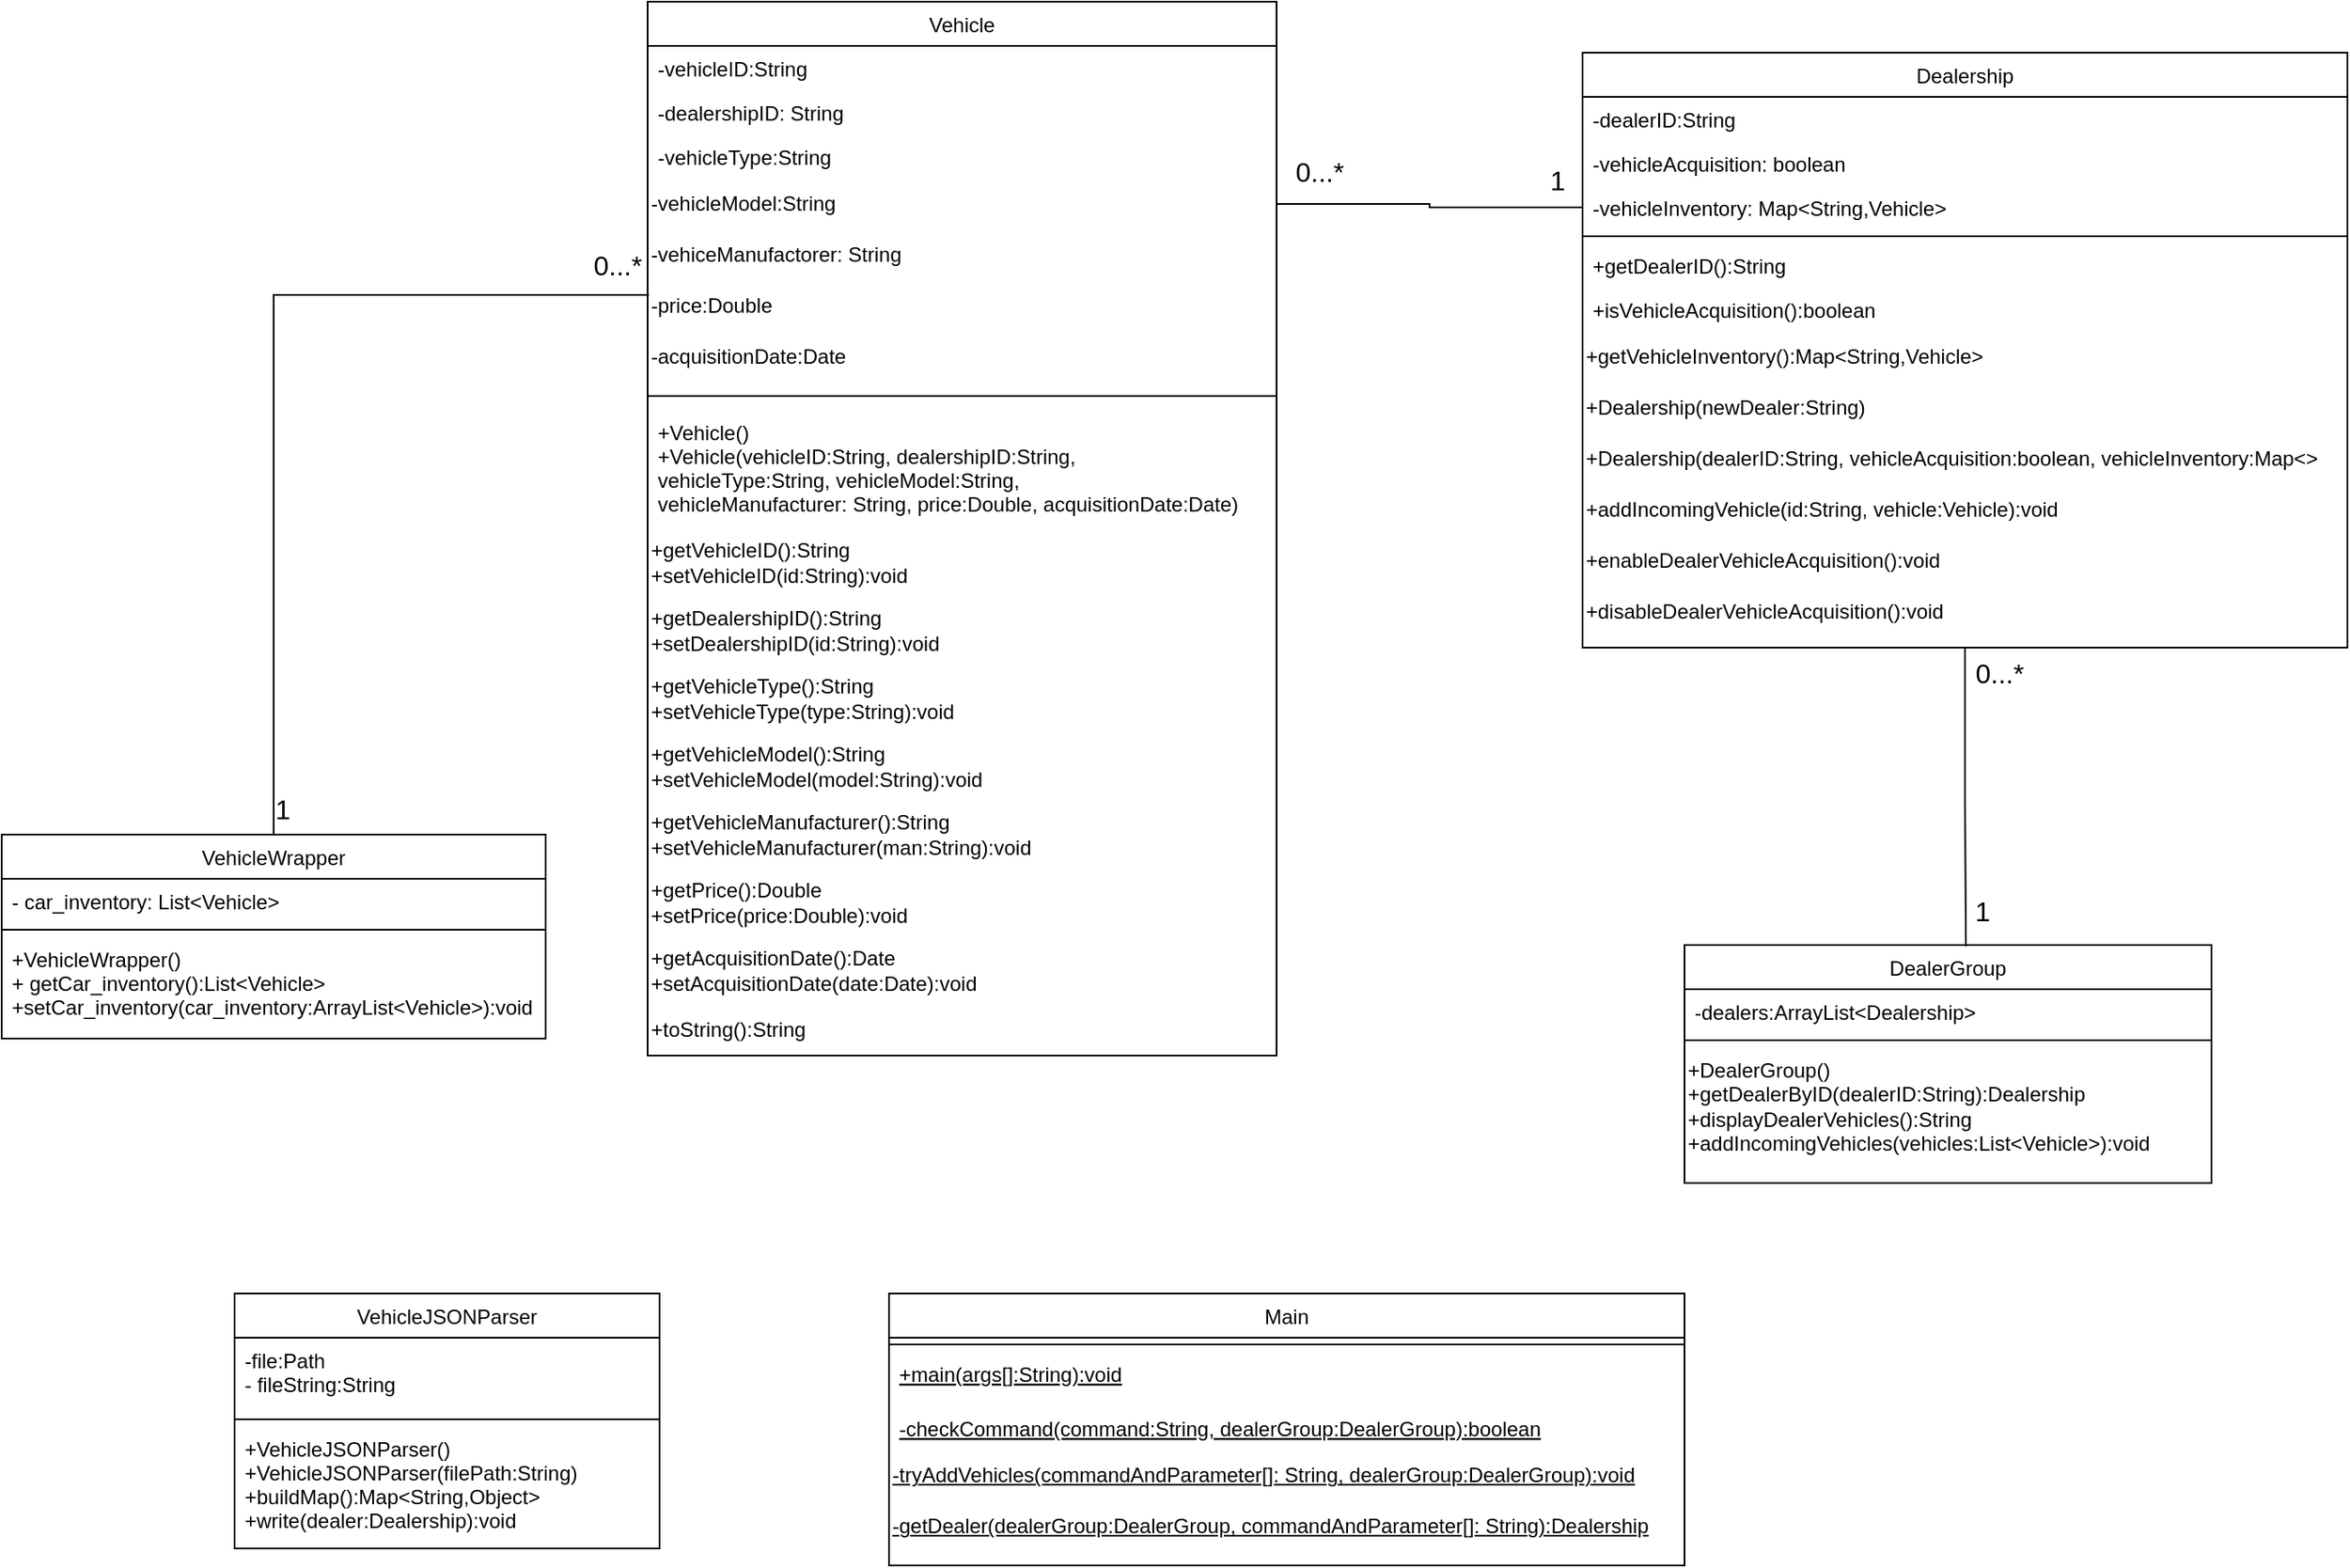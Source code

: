 <mxfile version="20.3.3" type="github">
  <diagram id="C5RBs43oDa-KdzZeNtuy" name="Page-1">
    <mxGraphModel dx="2903" dy="1094" grid="1" gridSize="10" guides="1" tooltips="1" connect="1" arrows="1" fold="1" page="1" pageScale="1" pageWidth="827" pageHeight="1169" math="0" shadow="0">
      <root>
        <mxCell id="WIyWlLk6GJQsqaUBKTNV-0" />
        <mxCell id="WIyWlLk6GJQsqaUBKTNV-1" parent="WIyWlLk6GJQsqaUBKTNV-0" />
        <mxCell id="zkfFHV4jXpPFQw0GAbJ--0" value="Vehicle" style="swimlane;fontStyle=0;align=center;verticalAlign=top;childLayout=stackLayout;horizontal=1;startSize=26;horizontalStack=0;resizeParent=1;resizeLast=0;collapsible=1;marginBottom=0;rounded=0;shadow=0;strokeWidth=1;" parent="WIyWlLk6GJQsqaUBKTNV-1" vertex="1">
          <mxGeometry x="-420" y="30" width="370" height="620" as="geometry">
            <mxRectangle x="50" y="20" width="160" height="26" as="alternateBounds" />
          </mxGeometry>
        </mxCell>
        <mxCell id="zkfFHV4jXpPFQw0GAbJ--1" value="-vehicleID:String" style="text;align=left;verticalAlign=top;spacingLeft=4;spacingRight=4;overflow=hidden;rotatable=0;points=[[0,0.5],[1,0.5]];portConstraint=eastwest;" parent="zkfFHV4jXpPFQw0GAbJ--0" vertex="1">
          <mxGeometry y="26" width="370" height="26" as="geometry" />
        </mxCell>
        <mxCell id="zkfFHV4jXpPFQw0GAbJ--2" value="-dealershipID: String" style="text;align=left;verticalAlign=top;spacingLeft=4;spacingRight=4;overflow=hidden;rotatable=0;points=[[0,0.5],[1,0.5]];portConstraint=eastwest;rounded=0;shadow=0;html=0;" parent="zkfFHV4jXpPFQw0GAbJ--0" vertex="1">
          <mxGeometry y="52" width="370" height="26" as="geometry" />
        </mxCell>
        <mxCell id="zkfFHV4jXpPFQw0GAbJ--3" value="-vehicleType:String&#xa;" style="text;align=left;verticalAlign=top;spacingLeft=4;spacingRight=4;overflow=hidden;rotatable=0;points=[[0,0.5],[1,0.5]];portConstraint=eastwest;rounded=0;shadow=0;html=0;" parent="zkfFHV4jXpPFQw0GAbJ--0" vertex="1">
          <mxGeometry y="78" width="370" height="26" as="geometry" />
        </mxCell>
        <mxCell id="NPWFcT88b-uuEgtOuRGy-2" value="-vehicleModel:String" style="text;html=1;align=left;verticalAlign=middle;resizable=0;points=[];autosize=1;strokeColor=none;fillColor=none;" parent="zkfFHV4jXpPFQw0GAbJ--0" vertex="1">
          <mxGeometry y="104" width="370" height="30" as="geometry" />
        </mxCell>
        <mxCell id="NPWFcT88b-uuEgtOuRGy-3" value="-vehiceManufactorer: String" style="text;html=1;align=left;verticalAlign=middle;resizable=0;points=[];autosize=1;strokeColor=none;fillColor=none;" parent="zkfFHV4jXpPFQw0GAbJ--0" vertex="1">
          <mxGeometry y="134" width="370" height="30" as="geometry" />
        </mxCell>
        <mxCell id="NPWFcT88b-uuEgtOuRGy-4" value="-price:Double" style="text;html=1;align=left;verticalAlign=middle;resizable=0;points=[];autosize=1;strokeColor=none;fillColor=none;" parent="zkfFHV4jXpPFQw0GAbJ--0" vertex="1">
          <mxGeometry y="164" width="370" height="30" as="geometry" />
        </mxCell>
        <mxCell id="NPWFcT88b-uuEgtOuRGy-5" value="-acquisitionDate:Date" style="text;html=1;align=left;verticalAlign=middle;resizable=0;points=[];autosize=1;strokeColor=none;fillColor=none;" parent="zkfFHV4jXpPFQw0GAbJ--0" vertex="1">
          <mxGeometry y="194" width="370" height="30" as="geometry" />
        </mxCell>
        <mxCell id="zkfFHV4jXpPFQw0GAbJ--4" value="" style="line;html=1;strokeWidth=1;align=left;verticalAlign=middle;spacingTop=-1;spacingLeft=3;spacingRight=3;rotatable=0;labelPosition=right;points=[];portConstraint=eastwest;" parent="zkfFHV4jXpPFQw0GAbJ--0" vertex="1">
          <mxGeometry y="224" width="370" height="16" as="geometry" />
        </mxCell>
        <mxCell id="zkfFHV4jXpPFQw0GAbJ--5" value="+Vehicle()&#xa;+Vehicle(vehicleID:String, dealershipID:String, &#xa;vehicleType:String, vehicleModel:String, &#xa;vehicleManufacturer: String, price:Double, acquisitionDate:Date)&#xa;" style="text;align=left;verticalAlign=top;spacingLeft=4;spacingRight=4;overflow=hidden;rotatable=0;points=[[0,0.5],[1,0.5]];portConstraint=eastwest;" parent="zkfFHV4jXpPFQw0GAbJ--0" vertex="1">
          <mxGeometry y="240" width="370" height="70" as="geometry" />
        </mxCell>
        <mxCell id="NPWFcT88b-uuEgtOuRGy-22" value="+getVehicleID():String&lt;br&gt;+setVehicleID(id:String):void" style="text;html=1;align=left;verticalAlign=middle;resizable=0;points=[];autosize=1;strokeColor=none;fillColor=none;" parent="zkfFHV4jXpPFQw0GAbJ--0" vertex="1">
          <mxGeometry y="310" width="370" height="40" as="geometry" />
        </mxCell>
        <mxCell id="NPWFcT88b-uuEgtOuRGy-23" value="&lt;span style=&quot;&quot;&gt;+getDealershipID():String&lt;/span&gt;&lt;br style=&quot;&quot;&gt;&lt;span style=&quot;&quot;&gt;+setDealershipID(id:String):void&lt;/span&gt;" style="text;html=1;align=left;verticalAlign=middle;resizable=0;points=[];autosize=1;strokeColor=none;fillColor=none;" parent="zkfFHV4jXpPFQw0GAbJ--0" vertex="1">
          <mxGeometry y="350" width="370" height="40" as="geometry" />
        </mxCell>
        <mxCell id="NPWFcT88b-uuEgtOuRGy-24" value="&lt;span style=&quot;&quot;&gt;+getVehicleType():String&lt;/span&gt;&lt;br style=&quot;&quot;&gt;&lt;span style=&quot;&quot;&gt;+setVehicleType(type:String):void&lt;/span&gt;" style="text;html=1;align=left;verticalAlign=middle;resizable=0;points=[];autosize=1;strokeColor=none;fillColor=none;" parent="zkfFHV4jXpPFQw0GAbJ--0" vertex="1">
          <mxGeometry y="390" width="370" height="40" as="geometry" />
        </mxCell>
        <mxCell id="NPWFcT88b-uuEgtOuRGy-25" value="&lt;span style=&quot;&quot;&gt;+getVehicleModel():String&lt;/span&gt;&lt;br style=&quot;&quot;&gt;&lt;span style=&quot;&quot;&gt;+setVehicleModel(model:String):void&lt;/span&gt;" style="text;html=1;align=left;verticalAlign=middle;resizable=0;points=[];autosize=1;strokeColor=none;fillColor=none;" parent="zkfFHV4jXpPFQw0GAbJ--0" vertex="1">
          <mxGeometry y="430" width="370" height="40" as="geometry" />
        </mxCell>
        <mxCell id="NPWFcT88b-uuEgtOuRGy-26" value="&lt;span style=&quot;&quot;&gt;+getVehicleManufacturer():String&lt;/span&gt;&lt;br style=&quot;&quot;&gt;&lt;span style=&quot;&quot;&gt;+setVehicleManufacturer(man:String):void&lt;/span&gt;" style="text;html=1;align=left;verticalAlign=middle;resizable=0;points=[];autosize=1;strokeColor=none;fillColor=none;" parent="zkfFHV4jXpPFQw0GAbJ--0" vertex="1">
          <mxGeometry y="470" width="370" height="40" as="geometry" />
        </mxCell>
        <mxCell id="NPWFcT88b-uuEgtOuRGy-27" value="&lt;div style=&quot;&quot;&gt;&lt;span style=&quot;background-color: initial;&quot;&gt;+getPrice():Double&lt;/span&gt;&lt;/div&gt;&lt;span style=&quot;&quot;&gt;+setPrice(price:Double):void&lt;/span&gt;" style="text;html=1;align=left;verticalAlign=middle;resizable=0;points=[];autosize=1;strokeColor=none;fillColor=none;" parent="zkfFHV4jXpPFQw0GAbJ--0" vertex="1">
          <mxGeometry y="510" width="370" height="40" as="geometry" />
        </mxCell>
        <mxCell id="NPWFcT88b-uuEgtOuRGy-28" value="+getAcquisitionDate():Date&lt;br&gt;+setAcquisitionDate(date:Date):void" style="text;html=1;align=left;verticalAlign=middle;resizable=0;points=[];autosize=1;strokeColor=none;fillColor=none;" parent="zkfFHV4jXpPFQw0GAbJ--0" vertex="1">
          <mxGeometry y="550" width="370" height="40" as="geometry" />
        </mxCell>
        <mxCell id="NPWFcT88b-uuEgtOuRGy-29" value="+toString():String" style="text;html=1;align=left;verticalAlign=middle;resizable=0;points=[];autosize=1;strokeColor=none;fillColor=none;" parent="zkfFHV4jXpPFQw0GAbJ--0" vertex="1">
          <mxGeometry y="590" width="370" height="30" as="geometry" />
        </mxCell>
        <mxCell id="zkfFHV4jXpPFQw0GAbJ--6" value="Main" style="swimlane;fontStyle=0;align=center;verticalAlign=top;childLayout=stackLayout;horizontal=1;startSize=26;horizontalStack=0;resizeParent=1;resizeLast=0;collapsible=1;marginBottom=0;rounded=0;shadow=0;strokeWidth=1;" parent="WIyWlLk6GJQsqaUBKTNV-1" vertex="1">
          <mxGeometry x="-278" y="790" width="468" height="160" as="geometry">
            <mxRectangle x="130" y="380" width="160" height="26" as="alternateBounds" />
          </mxGeometry>
        </mxCell>
        <mxCell id="zkfFHV4jXpPFQw0GAbJ--9" value="" style="line;html=1;strokeWidth=1;align=left;verticalAlign=middle;spacingTop=-1;spacingLeft=3;spacingRight=3;rotatable=0;labelPosition=right;points=[];portConstraint=eastwest;" parent="zkfFHV4jXpPFQw0GAbJ--6" vertex="1">
          <mxGeometry y="26" width="468" height="8" as="geometry" />
        </mxCell>
        <mxCell id="zkfFHV4jXpPFQw0GAbJ--10" value="+main(args[]:String):void" style="text;align=left;verticalAlign=top;spacingLeft=4;spacingRight=4;overflow=hidden;rotatable=0;points=[[0,0.5],[1,0.5]];portConstraint=eastwest;fontStyle=4" parent="zkfFHV4jXpPFQw0GAbJ--6" vertex="1">
          <mxGeometry y="34" width="468" height="32" as="geometry" />
        </mxCell>
        <mxCell id="zkfFHV4jXpPFQw0GAbJ--11" value="-checkCommand(command:String, dealerGroup:DealerGroup):boolean" style="text;align=left;verticalAlign=top;spacingLeft=4;spacingRight=4;overflow=hidden;rotatable=0;points=[[0,0.5],[1,0.5]];portConstraint=eastwest;fontStyle=4" parent="zkfFHV4jXpPFQw0GAbJ--6" vertex="1">
          <mxGeometry y="66" width="468" height="26" as="geometry" />
        </mxCell>
        <mxCell id="NPWFcT88b-uuEgtOuRGy-30" value="&lt;u&gt;-tryAddVehicles(commandAndParameter[]: String, dealerGroup:DealerGroup):void&lt;/u&gt;" style="text;html=1;align=left;verticalAlign=middle;resizable=0;points=[];autosize=1;strokeColor=none;fillColor=none;" parent="zkfFHV4jXpPFQw0GAbJ--6" vertex="1">
          <mxGeometry y="92" width="468" height="30" as="geometry" />
        </mxCell>
        <mxCell id="NPWFcT88b-uuEgtOuRGy-31" value="&lt;u&gt;-getDealer(dealerGroup:DealerGroup, commandAndParameter[]: String):Dealership&lt;/u&gt;" style="text;html=1;align=left;verticalAlign=middle;resizable=0;points=[];autosize=1;strokeColor=none;fillColor=none;" parent="zkfFHV4jXpPFQw0GAbJ--6" vertex="1">
          <mxGeometry y="122" width="468" height="30" as="geometry" />
        </mxCell>
        <mxCell id="zkfFHV4jXpPFQw0GAbJ--13" value="DealerGroup" style="swimlane;fontStyle=0;align=center;verticalAlign=top;childLayout=stackLayout;horizontal=1;startSize=26;horizontalStack=0;resizeParent=1;resizeLast=0;collapsible=1;marginBottom=0;rounded=0;shadow=0;strokeWidth=1;" parent="WIyWlLk6GJQsqaUBKTNV-1" vertex="1">
          <mxGeometry x="190" y="585" width="310" height="140" as="geometry">
            <mxRectangle x="340" y="380" width="170" height="26" as="alternateBounds" />
          </mxGeometry>
        </mxCell>
        <mxCell id="zkfFHV4jXpPFQw0GAbJ--14" value="-dealers:ArrayList&lt;Dealership&gt;" style="text;align=left;verticalAlign=top;spacingLeft=4;spacingRight=4;overflow=hidden;rotatable=0;points=[[0,0.5],[1,0.5]];portConstraint=eastwest;" parent="zkfFHV4jXpPFQw0GAbJ--13" vertex="1">
          <mxGeometry y="26" width="310" height="26" as="geometry" />
        </mxCell>
        <mxCell id="zkfFHV4jXpPFQw0GAbJ--15" value="" style="line;html=1;strokeWidth=1;align=left;verticalAlign=middle;spacingTop=-1;spacingLeft=3;spacingRight=3;rotatable=0;labelPosition=right;points=[];portConstraint=eastwest;" parent="zkfFHV4jXpPFQw0GAbJ--13" vertex="1">
          <mxGeometry y="52" width="310" height="8" as="geometry" />
        </mxCell>
        <mxCell id="NPWFcT88b-uuEgtOuRGy-39" value="&lt;div style=&quot;&quot;&gt;&lt;span style=&quot;background-color: initial;&quot;&gt;+DealerGroup()&lt;/span&gt;&lt;/div&gt;&lt;div style=&quot;&quot;&gt;&lt;span style=&quot;background-color: initial;&quot;&gt;+getDealerByID(dealerID:String):Dealership&lt;/span&gt;&lt;/div&gt;&lt;div style=&quot;&quot;&gt;&lt;span style=&quot;background-color: initial;&quot;&gt;+displayDealerVehicles():String&lt;/span&gt;&lt;/div&gt;&lt;div style=&quot;&quot;&gt;&lt;span style=&quot;background-color: initial;&quot;&gt;+addIncomingVehicles(vehicles:List&amp;lt;Vehicle&amp;gt;):void&lt;/span&gt;&lt;/div&gt;" style="text;html=1;align=left;verticalAlign=middle;resizable=0;points=[];autosize=1;strokeColor=none;fillColor=none;" parent="zkfFHV4jXpPFQw0GAbJ--13" vertex="1">
          <mxGeometry y="60" width="310" height="70" as="geometry" />
        </mxCell>
        <mxCell id="NPWFcT88b-uuEgtOuRGy-54" style="edgeStyle=orthogonalEdgeStyle;rounded=0;orthogonalLoop=1;jettySize=auto;html=1;exitX=0.5;exitY=1;exitDx=0;exitDy=0;entryX=0.534;entryY=0.005;entryDx=0;entryDy=0;entryPerimeter=0;fontSize=16;endArrow=none;endFill=0;" parent="WIyWlLk6GJQsqaUBKTNV-1" source="zkfFHV4jXpPFQw0GAbJ--17" target="zkfFHV4jXpPFQw0GAbJ--13" edge="1">
          <mxGeometry relative="1" as="geometry" />
        </mxCell>
        <mxCell id="zkfFHV4jXpPFQw0GAbJ--17" value="Dealership" style="swimlane;fontStyle=0;align=center;verticalAlign=top;childLayout=stackLayout;horizontal=1;startSize=26;horizontalStack=0;resizeParent=1;resizeLast=0;collapsible=1;marginBottom=0;rounded=0;shadow=0;strokeWidth=1;" parent="WIyWlLk6GJQsqaUBKTNV-1" vertex="1">
          <mxGeometry x="130" y="60" width="450" height="350" as="geometry">
            <mxRectangle x="550" y="140" width="160" height="26" as="alternateBounds" />
          </mxGeometry>
        </mxCell>
        <mxCell id="zkfFHV4jXpPFQw0GAbJ--18" value="-dealerID:String" style="text;align=left;verticalAlign=top;spacingLeft=4;spacingRight=4;overflow=hidden;rotatable=0;points=[[0,0.5],[1,0.5]];portConstraint=eastwest;" parent="zkfFHV4jXpPFQw0GAbJ--17" vertex="1">
          <mxGeometry y="26" width="450" height="26" as="geometry" />
        </mxCell>
        <mxCell id="zkfFHV4jXpPFQw0GAbJ--19" value="-vehicleAcquisition: boolean" style="text;align=left;verticalAlign=top;spacingLeft=4;spacingRight=4;overflow=hidden;rotatable=0;points=[[0,0.5],[1,0.5]];portConstraint=eastwest;rounded=0;shadow=0;html=0;" parent="zkfFHV4jXpPFQw0GAbJ--17" vertex="1">
          <mxGeometry y="52" width="450" height="26" as="geometry" />
        </mxCell>
        <mxCell id="zkfFHV4jXpPFQw0GAbJ--20" value="-vehicleInventory: Map&lt;String,Vehicle&gt;" style="text;align=left;verticalAlign=top;spacingLeft=4;spacingRight=4;overflow=hidden;rotatable=0;points=[[0,0.5],[1,0.5]];portConstraint=eastwest;rounded=0;shadow=0;html=0;" parent="zkfFHV4jXpPFQw0GAbJ--17" vertex="1">
          <mxGeometry y="78" width="450" height="26" as="geometry" />
        </mxCell>
        <mxCell id="zkfFHV4jXpPFQw0GAbJ--23" value="" style="line;html=1;strokeWidth=1;align=left;verticalAlign=middle;spacingTop=-1;spacingLeft=3;spacingRight=3;rotatable=0;labelPosition=right;points=[];portConstraint=eastwest;" parent="zkfFHV4jXpPFQw0GAbJ--17" vertex="1">
          <mxGeometry y="104" width="450" height="8" as="geometry" />
        </mxCell>
        <mxCell id="zkfFHV4jXpPFQw0GAbJ--24" value="+getDealerID():String" style="text;align=left;verticalAlign=top;spacingLeft=4;spacingRight=4;overflow=hidden;rotatable=0;points=[[0,0.5],[1,0.5]];portConstraint=eastwest;" parent="zkfFHV4jXpPFQw0GAbJ--17" vertex="1">
          <mxGeometry y="112" width="450" height="26" as="geometry" />
        </mxCell>
        <mxCell id="zkfFHV4jXpPFQw0GAbJ--25" value="+isVehicleAcquisition():boolean" style="text;align=left;verticalAlign=top;spacingLeft=4;spacingRight=4;overflow=hidden;rotatable=0;points=[[0,0.5],[1,0.5]];portConstraint=eastwest;" parent="zkfFHV4jXpPFQw0GAbJ--17" vertex="1">
          <mxGeometry y="138" width="450" height="26" as="geometry" />
        </mxCell>
        <mxCell id="NPWFcT88b-uuEgtOuRGy-32" value="+getVehicleInventory():Map&amp;lt;String,Vehicle&amp;gt;" style="text;html=1;align=left;verticalAlign=middle;resizable=0;points=[];autosize=1;strokeColor=none;fillColor=none;" parent="zkfFHV4jXpPFQw0GAbJ--17" vertex="1">
          <mxGeometry y="164" width="450" height="30" as="geometry" />
        </mxCell>
        <mxCell id="NPWFcT88b-uuEgtOuRGy-33" value="+Dealership(newDealer:String)" style="text;html=1;align=left;verticalAlign=middle;resizable=0;points=[];autosize=1;strokeColor=none;fillColor=none;" parent="zkfFHV4jXpPFQw0GAbJ--17" vertex="1">
          <mxGeometry y="194" width="450" height="30" as="geometry" />
        </mxCell>
        <mxCell id="NPWFcT88b-uuEgtOuRGy-34" value="+Dealership(dealerID:String, vehicleAcquisition:boolean, vehicleInventory:Map&amp;lt;&amp;gt;" style="text;html=1;align=left;verticalAlign=middle;resizable=0;points=[];autosize=1;strokeColor=none;fillColor=none;" parent="zkfFHV4jXpPFQw0GAbJ--17" vertex="1">
          <mxGeometry y="224" width="450" height="30" as="geometry" />
        </mxCell>
        <mxCell id="NPWFcT88b-uuEgtOuRGy-35" value="+addIncomingVehicle(id:String, vehicle:Vehicle):void" style="text;html=1;align=left;verticalAlign=middle;resizable=0;points=[];autosize=1;strokeColor=none;fillColor=none;" parent="zkfFHV4jXpPFQw0GAbJ--17" vertex="1">
          <mxGeometry y="254" width="450" height="30" as="geometry" />
        </mxCell>
        <mxCell id="NPWFcT88b-uuEgtOuRGy-36" value="+enableDealerVehicleAcquisition():void" style="text;html=1;align=left;verticalAlign=middle;resizable=0;points=[];autosize=1;strokeColor=none;fillColor=none;" parent="zkfFHV4jXpPFQw0GAbJ--17" vertex="1">
          <mxGeometry y="284" width="450" height="30" as="geometry" />
        </mxCell>
        <mxCell id="NPWFcT88b-uuEgtOuRGy-37" value="+disableDealerVehicleAcquisition():void" style="text;html=1;align=left;verticalAlign=middle;resizable=0;points=[];autosize=1;strokeColor=none;fillColor=none;" parent="zkfFHV4jXpPFQw0GAbJ--17" vertex="1">
          <mxGeometry y="314" width="450" height="30" as="geometry" />
        </mxCell>
        <mxCell id="NPWFcT88b-uuEgtOuRGy-10" value="VehicleJSONParser" style="swimlane;fontStyle=0;align=center;verticalAlign=top;childLayout=stackLayout;horizontal=1;startSize=26;horizontalStack=0;resizeParent=1;resizeParentMax=0;resizeLast=0;collapsible=1;marginBottom=0;" parent="WIyWlLk6GJQsqaUBKTNV-1" vertex="1">
          <mxGeometry x="-663" y="790" width="250" height="150" as="geometry" />
        </mxCell>
        <mxCell id="NPWFcT88b-uuEgtOuRGy-11" value="-file:Path &#xa; - fileString:String" style="text;strokeColor=none;fillColor=none;align=left;verticalAlign=top;spacingLeft=4;spacingRight=4;overflow=hidden;rotatable=0;points=[[0,0.5],[1,0.5]];portConstraint=eastwest;" parent="NPWFcT88b-uuEgtOuRGy-10" vertex="1">
          <mxGeometry y="26" width="250" height="44" as="geometry" />
        </mxCell>
        <mxCell id="NPWFcT88b-uuEgtOuRGy-12" value="" style="line;strokeWidth=1;fillColor=none;align=left;verticalAlign=middle;spacingTop=-1;spacingLeft=3;spacingRight=3;rotatable=0;labelPosition=right;points=[];portConstraint=eastwest;strokeColor=inherit;" parent="NPWFcT88b-uuEgtOuRGy-10" vertex="1">
          <mxGeometry y="70" width="250" height="8" as="geometry" />
        </mxCell>
        <mxCell id="NPWFcT88b-uuEgtOuRGy-13" value="+VehicleJSONParser()&#xa;+VehicleJSONParser(filePath:String)&#xa;+buildMap():Map&lt;String,Object&gt;&#xa;+write(dealer:Dealership):void" style="text;strokeColor=none;fillColor=none;align=left;verticalAlign=top;spacingLeft=4;spacingRight=4;overflow=hidden;rotatable=0;points=[[0,0.5],[1,0.5]];portConstraint=eastwest;" parent="NPWFcT88b-uuEgtOuRGy-10" vertex="1">
          <mxGeometry y="78" width="250" height="72" as="geometry" />
        </mxCell>
        <mxCell id="NPWFcT88b-uuEgtOuRGy-48" style="edgeStyle=orthogonalEdgeStyle;rounded=0;orthogonalLoop=1;jettySize=auto;html=1;exitX=0.5;exitY=0;exitDx=0;exitDy=0;entryX=0.002;entryY=0.282;entryDx=0;entryDy=0;entryPerimeter=0;fontSize=16;endArrow=none;endFill=0;" parent="WIyWlLk6GJQsqaUBKTNV-1" source="NPWFcT88b-uuEgtOuRGy-14" target="NPWFcT88b-uuEgtOuRGy-4" edge="1">
          <mxGeometry relative="1" as="geometry" />
        </mxCell>
        <mxCell id="NPWFcT88b-uuEgtOuRGy-14" value="VehicleWrapper" style="swimlane;fontStyle=0;align=center;verticalAlign=top;childLayout=stackLayout;horizontal=1;startSize=26;horizontalStack=0;resizeParent=1;resizeParentMax=0;resizeLast=0;collapsible=1;marginBottom=0;" parent="WIyWlLk6GJQsqaUBKTNV-1" vertex="1">
          <mxGeometry x="-800" y="520" width="320" height="120" as="geometry" />
        </mxCell>
        <mxCell id="NPWFcT88b-uuEgtOuRGy-15" value="- car_inventory: List&lt;Vehicle&gt;" style="text;strokeColor=none;fillColor=none;align=left;verticalAlign=top;spacingLeft=4;spacingRight=4;overflow=hidden;rotatable=0;points=[[0,0.5],[1,0.5]];portConstraint=eastwest;" parent="NPWFcT88b-uuEgtOuRGy-14" vertex="1">
          <mxGeometry y="26" width="320" height="26" as="geometry" />
        </mxCell>
        <mxCell id="NPWFcT88b-uuEgtOuRGy-16" value="" style="line;strokeWidth=1;fillColor=none;align=left;verticalAlign=middle;spacingTop=-1;spacingLeft=3;spacingRight=3;rotatable=0;labelPosition=right;points=[];portConstraint=eastwest;strokeColor=inherit;" parent="NPWFcT88b-uuEgtOuRGy-14" vertex="1">
          <mxGeometry y="52" width="320" height="8" as="geometry" />
        </mxCell>
        <mxCell id="NPWFcT88b-uuEgtOuRGy-17" value="+VehicleWrapper()&#xa;+ getCar_inventory():List&lt;Vehicle&gt;&#xa;+setCar_inventory(car_inventory:ArrayList&lt;Vehicle&gt;):void" style="text;strokeColor=none;fillColor=none;align=left;verticalAlign=top;spacingLeft=4;spacingRight=4;overflow=hidden;rotatable=0;points=[[0,0.5],[1,0.5]];portConstraint=eastwest;" parent="NPWFcT88b-uuEgtOuRGy-14" vertex="1">
          <mxGeometry y="60" width="320" height="60" as="geometry" />
        </mxCell>
        <mxCell id="NPWFcT88b-uuEgtOuRGy-42" value="&lt;font style=&quot;font-size: 16px;&quot;&gt;0...*&lt;/font&gt;" style="text;html=1;align=center;verticalAlign=middle;resizable=0;points=[];autosize=1;strokeColor=none;fillColor=none;fontSize=31;" parent="WIyWlLk6GJQsqaUBKTNV-1" vertex="1">
          <mxGeometry x="-50" y="100" width="50" height="50" as="geometry" />
        </mxCell>
        <mxCell id="NPWFcT88b-uuEgtOuRGy-46" value="0...*" style="text;html=1;align=center;verticalAlign=middle;resizable=0;points=[];autosize=1;strokeColor=none;fillColor=none;fontSize=16;" parent="WIyWlLk6GJQsqaUBKTNV-1" vertex="1">
          <mxGeometry x="350" y="410" width="50" height="30" as="geometry" />
        </mxCell>
        <mxCell id="NPWFcT88b-uuEgtOuRGy-47" value="1" style="text;html=1;align=center;verticalAlign=middle;resizable=0;points=[];autosize=1;strokeColor=none;fillColor=none;fontSize=16;" parent="WIyWlLk6GJQsqaUBKTNV-1" vertex="1">
          <mxGeometry x="350" y="550" width="30" height="30" as="geometry" />
        </mxCell>
        <mxCell id="NPWFcT88b-uuEgtOuRGy-49" value="0...*" style="text;html=1;align=center;verticalAlign=middle;resizable=0;points=[];autosize=1;strokeColor=none;fillColor=none;fontSize=16;" parent="WIyWlLk6GJQsqaUBKTNV-1" vertex="1">
          <mxGeometry x="-463" y="170" width="50" height="30" as="geometry" />
        </mxCell>
        <mxCell id="NPWFcT88b-uuEgtOuRGy-50" value="1" style="text;html=1;align=center;verticalAlign=middle;resizable=0;points=[];autosize=1;strokeColor=none;fillColor=none;fontSize=16;" parent="WIyWlLk6GJQsqaUBKTNV-1" vertex="1">
          <mxGeometry x="-650" y="490" width="30" height="30" as="geometry" />
        </mxCell>
        <mxCell id="NPWFcT88b-uuEgtOuRGy-45" value="1" style="text;html=1;align=center;verticalAlign=middle;resizable=0;points=[];autosize=1;strokeColor=none;fillColor=none;fontSize=16;" parent="WIyWlLk6GJQsqaUBKTNV-1" vertex="1">
          <mxGeometry x="100" y="120" width="30" height="30" as="geometry" />
        </mxCell>
        <mxCell id="NPWFcT88b-uuEgtOuRGy-53" value="" style="edgeStyle=orthogonalEdgeStyle;rounded=0;orthogonalLoop=1;jettySize=auto;html=1;entryX=0;entryY=0.5;entryDx=0;entryDy=0;fontSize=31;endArrow=none;endFill=0;" parent="WIyWlLk6GJQsqaUBKTNV-1" source="NPWFcT88b-uuEgtOuRGy-2" target="zkfFHV4jXpPFQw0GAbJ--20" edge="1">
          <mxGeometry relative="1" as="geometry">
            <mxPoint x="-235.0" y="134" as="sourcePoint" />
            <mxPoint x="130.0" y="151" as="targetPoint" />
            <Array as="points" />
          </mxGeometry>
        </mxCell>
      </root>
    </mxGraphModel>
  </diagram>
</mxfile>
